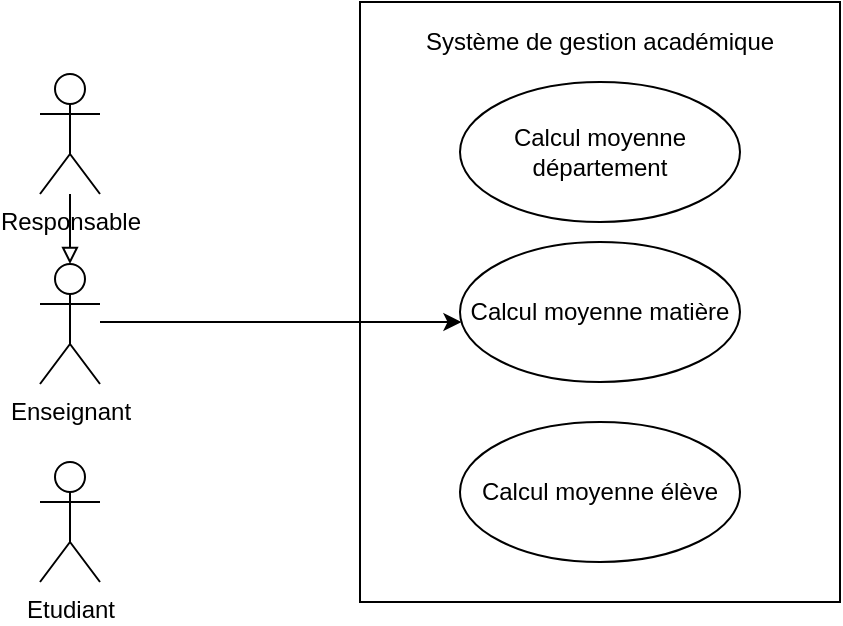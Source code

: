 <mxfile version="14.1.8" type="device" pages="6"><diagram id="t0nLAweJrWtjm1WG_hif" name="Diagramme des cas d'utillisation itération 1"><mxGraphModel dx="716" dy="446" grid="1" gridSize="10" guides="1" tooltips="1" connect="1" arrows="1" fold="1" page="1" pageScale="1" pageWidth="827" pageHeight="1169" math="0" shadow="0"><root><mxCell id="0"/><mxCell id="1" parent="0"/><mxCell id="6NrU8zqhNnkIYTz4IucT-16" value="" style="group" vertex="1" connectable="0" parent="1"><mxGeometry x="270" y="180" width="240" height="300" as="geometry"/></mxCell><mxCell id="rOESYHai6H4tMUn8oIGn-1" value="" style="rounded=0;whiteSpace=wrap;html=1;container=0;" vertex="1" parent="6NrU8zqhNnkIYTz4IucT-16"><mxGeometry width="240" height="300" as="geometry"/></mxCell><mxCell id="rOESYHai6H4tMUn8oIGn-2" value="Système de gestion académique" style="text;html=1;strokeColor=none;fillColor=none;align=center;verticalAlign=middle;whiteSpace=wrap;rounded=0;container=0;" vertex="1" parent="6NrU8zqhNnkIYTz4IucT-16"><mxGeometry x="20" y="10" width="200" height="20" as="geometry"/></mxCell><mxCell id="6NrU8zqhNnkIYTz4IucT-7" value="Calcul moyenne département" style="ellipse;whiteSpace=wrap;html=1;container=0;" vertex="1" parent="6NrU8zqhNnkIYTz4IucT-16"><mxGeometry x="50" y="40" width="140" height="70" as="geometry"/></mxCell><mxCell id="6NrU8zqhNnkIYTz4IucT-12" value="Calcul moyenne matière" style="ellipse;whiteSpace=wrap;html=1;container=0;" vertex="1" parent="6NrU8zqhNnkIYTz4IucT-16"><mxGeometry x="50" y="120" width="140" height="70" as="geometry"/></mxCell><mxCell id="6NrU8zqhNnkIYTz4IucT-14" value="Calcul moyenne élève" style="ellipse;whiteSpace=wrap;html=1;container=0;" vertex="1" parent="6NrU8zqhNnkIYTz4IucT-16"><mxGeometry x="50" y="210" width="140" height="70" as="geometry"/></mxCell><mxCell id="6NrU8zqhNnkIYTz4IucT-15" style="edgeStyle=orthogonalEdgeStyle;rounded=0;orthogonalLoop=1;jettySize=auto;html=1;endArrow=classic;endFill=1;" edge="1" parent="1" source="6NrU8zqhNnkIYTz4IucT-1" target="6NrU8zqhNnkIYTz4IucT-12"><mxGeometry relative="1" as="geometry"><Array as="points"><mxPoint x="220" y="340"/><mxPoint x="220" y="340"/></Array></mxGeometry></mxCell><mxCell id="6NrU8zqhNnkIYTz4IucT-1" value="Enseignant" style="shape=umlActor;verticalLabelPosition=bottom;verticalAlign=top;html=1;outlineConnect=0;" vertex="1" parent="1"><mxGeometry x="110" y="311" width="30" height="60" as="geometry"/></mxCell><mxCell id="6NrU8zqhNnkIYTz4IucT-2" value="Etudiant" style="shape=umlActor;verticalLabelPosition=bottom;verticalAlign=top;html=1;outlineConnect=0;" vertex="1" parent="1"><mxGeometry x="110" y="410" width="30" height="60" as="geometry"/></mxCell><mxCell id="6NrU8zqhNnkIYTz4IucT-4" style="edgeStyle=orthogonalEdgeStyle;rounded=0;orthogonalLoop=1;jettySize=auto;html=1;endArrow=block;endFill=0;" edge="1" parent="1" source="6NrU8zqhNnkIYTz4IucT-3" target="6NrU8zqhNnkIYTz4IucT-1"><mxGeometry relative="1" as="geometry"/></mxCell><mxCell id="6NrU8zqhNnkIYTz4IucT-3" value="Responsable" style="shape=umlActor;verticalLabelPosition=bottom;verticalAlign=top;html=1;outlineConnect=0;" vertex="1" parent="1"><mxGeometry x="110" y="216" width="30" height="60" as="geometry"/></mxCell></root></mxGraphModel></diagram><diagram id="BPK_5oS20GcKN4PGI3wQ" name="Diagramme d'activité du cas Calcul moyenne matière"><mxGraphModel dx="865" dy="539" grid="1" gridSize="10" guides="1" tooltips="1" connect="1" arrows="1" fold="1" page="1" pageScale="1" pageWidth="827" pageHeight="1169" math="0" shadow="0"><root><mxCell id="o8SvOxIQGwphfGYfgvZF-0"/><mxCell id="o8SvOxIQGwphfGYfgvZF-1" parent="o8SvOxIQGwphfGYfgvZF-0"/><mxCell id="xnG4-4wsSPdks9NXpJ05-8" value="Enseignant" style="swimlane;" vertex="1" parent="o8SvOxIQGwphfGYfgvZF-1"><mxGeometry y="200" width="240" height="340" as="geometry"><mxRectangle x="120" y="200" width="90" height="23" as="alternateBounds"/></mxGeometry></mxCell><mxCell id="xnG4-4wsSPdks9NXpJ05-14" style="edgeStyle=orthogonalEdgeStyle;rounded=0;orthogonalLoop=1;jettySize=auto;html=1;endArrow=classic;endFill=1;" edge="1" parent="xnG4-4wsSPdks9NXpJ05-8" source="xnG4-4wsSPdks9NXpJ05-10" target="xnG4-4wsSPdks9NXpJ05-13"><mxGeometry relative="1" as="geometry"/></mxCell><mxCell id="xnG4-4wsSPdks9NXpJ05-10" value="" style="ellipse;fillColor=#000000;strokeColor=none;" vertex="1" parent="xnG4-4wsSPdks9NXpJ05-8"><mxGeometry x="105" y="40" width="30" height="30" as="geometry"/></mxCell><mxCell id="xnG4-4wsSPdks9NXpJ05-13" value="Fournir matière" style="html=1;align=center;verticalAlign=top;rounded=1;absoluteArcSize=1;arcSize=10;dashed=0;" vertex="1" parent="xnG4-4wsSPdks9NXpJ05-8"><mxGeometry x="50" y="120" width="140" height="40" as="geometry"/></mxCell><mxCell id="xnG4-4wsSPdks9NXpJ05-9" value="SGA" style="swimlane;" vertex="1" parent="o8SvOxIQGwphfGYfgvZF-1"><mxGeometry x="240" y="200" width="240" height="340" as="geometry"><mxRectangle x="120" y="200" width="90" height="23" as="alternateBounds"/></mxGeometry></mxCell><mxCell id="xnG4-4wsSPdks9NXpJ05-18" style="edgeStyle=orthogonalEdgeStyle;rounded=0;orthogonalLoop=1;jettySize=auto;html=1;endArrow=classic;endFill=1;" edge="1" parent="xnG4-4wsSPdks9NXpJ05-9" source="xnG4-4wsSPdks9NXpJ05-15" target="xnG4-4wsSPdks9NXpJ05-16"><mxGeometry relative="1" as="geometry"/></mxCell><mxCell id="xnG4-4wsSPdks9NXpJ05-15" value="Récupérer les notes" style="html=1;align=center;verticalAlign=top;rounded=1;absoluteArcSize=1;arcSize=10;dashed=0;" vertex="1" parent="xnG4-4wsSPdks9NXpJ05-9"><mxGeometry x="50" y="120" width="140" height="40" as="geometry"/></mxCell><mxCell id="xnG4-4wsSPdks9NXpJ05-30" style="edgeStyle=orthogonalEdgeStyle;rounded=0;orthogonalLoop=1;jettySize=auto;html=1;dashed=1;endArrow=classic;endFill=1;" edge="1" parent="xnG4-4wsSPdks9NXpJ05-9" source="xnG4-4wsSPdks9NXpJ05-16" target="xnG4-4wsSPdks9NXpJ05-29"><mxGeometry relative="1" as="geometry"><Array as="points"><mxPoint x="200" y="220"/></Array></mxGeometry></mxCell><mxCell id="xnG4-4wsSPdks9NXpJ05-31" value="crée" style="edgeLabel;html=1;align=center;verticalAlign=middle;resizable=0;points=[];" vertex="1" connectable="0" parent="xnG4-4wsSPdks9NXpJ05-30"><mxGeometry x="-0.278" relative="1" as="geometry"><mxPoint x="20" as="offset"/></mxGeometry></mxCell><mxCell id="xnG4-4wsSPdks9NXpJ05-33" style="edgeStyle=orthogonalEdgeStyle;rounded=0;orthogonalLoop=1;jettySize=auto;html=1;endArrow=classic;endFill=1;" edge="1" parent="xnG4-4wsSPdks9NXpJ05-9" source="xnG4-4wsSPdks9NXpJ05-16" target="xnG4-4wsSPdks9NXpJ05-32"><mxGeometry relative="1" as="geometry"/></mxCell><mxCell id="xnG4-4wsSPdks9NXpJ05-16" value="Calculer la moyenne" style="html=1;align=center;verticalAlign=top;rounded=1;absoluteArcSize=1;arcSize=10;dashed=0;" vertex="1" parent="xnG4-4wsSPdks9NXpJ05-9"><mxGeometry x="50" y="200" width="140" height="40" as="geometry"/></mxCell><mxCell id="xnG4-4wsSPdks9NXpJ05-20" style="edgeStyle=orthogonalEdgeStyle;rounded=0;orthogonalLoop=1;jettySize=auto;html=1;endArrow=classic;endFill=1;dashed=1;" edge="1" parent="xnG4-4wsSPdks9NXpJ05-9" source="xnG4-4wsSPdks9NXpJ05-19" target="xnG4-4wsSPdks9NXpJ05-15"><mxGeometry relative="1" as="geometry"/></mxCell><mxCell id="xnG4-4wsSPdks9NXpJ05-21" value="utilise" style="edgeLabel;html=1;align=center;verticalAlign=middle;resizable=0;points=[];" vertex="1" connectable="0" parent="xnG4-4wsSPdks9NXpJ05-20"><mxGeometry x="-0.237" y="-2" relative="1" as="geometry"><mxPoint x="22" as="offset"/></mxGeometry></mxCell><mxCell id="xnG4-4wsSPdks9NXpJ05-19" value="&lt;u&gt;:Note&lt;/u&gt;" style="html=1;" vertex="1" parent="xnG4-4wsSPdks9NXpJ05-9"><mxGeometry x="80" y="40" width="80" height="40" as="geometry"/></mxCell><mxCell id="xnG4-4wsSPdks9NXpJ05-29" value="&lt;u&gt;:Note&lt;/u&gt;" style="html=1;" vertex="1" parent="xnG4-4wsSPdks9NXpJ05-9"><mxGeometry x="160" y="270" width="80" height="40" as="geometry"/></mxCell><mxCell id="xnG4-4wsSPdks9NXpJ05-32" value="" style="ellipse;html=1;shape=endState;fillColor=#000000;strokeColor=#000000;" vertex="1" parent="xnG4-4wsSPdks9NXpJ05-9"><mxGeometry x="105" y="275" width="30" height="30" as="geometry"/></mxCell><mxCell id="xnG4-4wsSPdks9NXpJ05-17" style="edgeStyle=orthogonalEdgeStyle;rounded=0;orthogonalLoop=1;jettySize=auto;html=1;endArrow=classic;endFill=1;" edge="1" parent="o8SvOxIQGwphfGYfgvZF-1" source="xnG4-4wsSPdks9NXpJ05-13" target="xnG4-4wsSPdks9NXpJ05-15"><mxGeometry relative="1" as="geometry"/></mxCell></root></mxGraphModel></diagram><diagram id="ofcKqVXdun5YmXezWpFj" name="Diagramme de séquence pour les activités du cas Calcul moyenne matière"><mxGraphModel dx="716" dy="446" grid="1" gridSize="10" guides="1" tooltips="1" connect="1" arrows="1" fold="1" page="1" pageScale="1" pageWidth="827" pageHeight="1169" math="0" shadow="0"><root><mxCell id="QITVxn38UaZhMaPMxtXg-0"/><mxCell id="QITVxn38UaZhMaPMxtXg-1" parent="QITVxn38UaZhMaPMxtXg-0"/><mxCell id="BuEcPIKQdeO_tAYA2nUx-39" value="&lt;b&gt;loop&amp;nbsp; &lt;/b&gt;pour i dans&amp;nbsp;&lt;span style=&quot;text-align: center&quot;&gt;listeNote&lt;/span&gt;" style="shape=umlFrame;whiteSpace=wrap;html=1;width=170;height=20;align=left;" vertex="1" parent="QITVxn38UaZhMaPMxtXg-1"><mxGeometry x="510" y="360" width="380" height="140" as="geometry"/></mxCell><mxCell id="BuEcPIKQdeO_tAYA2nUx-0" value="Enseignant&lt;br&gt;" style="shape=umlLifeline;participant=umlActor;perimeter=lifelinePerimeter;whiteSpace=wrap;html=1;container=1;collapsible=0;recursiveResize=0;verticalAlign=top;spacingTop=36;outlineConnect=0;" vertex="1" parent="QITVxn38UaZhMaPMxtXg-1"><mxGeometry x="150" y="160" width="20" height="420" as="geometry"/></mxCell><mxCell id="BuEcPIKQdeO_tAYA2nUx-2" value="" style="html=1;points=[];perimeter=orthogonalPerimeter;" vertex="1" parent="BuEcPIKQdeO_tAYA2nUx-0"><mxGeometry x="5" y="80" width="10" height="20" as="geometry"/></mxCell><mxCell id="BuEcPIKQdeO_tAYA2nUx-73" value="" style="html=1;points=[];perimeter=orthogonalPerimeter;" vertex="1" parent="BuEcPIKQdeO_tAYA2nUx-0"><mxGeometry x="5" y="380" width="10" height="20" as="geometry"/></mxCell><mxCell id="BuEcPIKQdeO_tAYA2nUx-1" value="&lt;u&gt;:Matiere&lt;/u&gt;" style="shape=umlLifeline;perimeter=lifelinePerimeter;whiteSpace=wrap;html=1;container=1;collapsible=0;recursiveResize=0;outlineConnect=0;" vertex="1" parent="QITVxn38UaZhMaPMxtXg-1"><mxGeometry x="520" y="160" width="100" height="420" as="geometry"/></mxCell><mxCell id="BuEcPIKQdeO_tAYA2nUx-24" value="" style="html=1;points=[];perimeter=orthogonalPerimeter;" vertex="1" parent="BuEcPIKQdeO_tAYA2nUx-1"><mxGeometry x="45" y="170" width="10" height="20" as="geometry"/></mxCell><mxCell id="BuEcPIKQdeO_tAYA2nUx-30" value="" style="html=1;points=[];perimeter=orthogonalPerimeter;" vertex="1" parent="BuEcPIKQdeO_tAYA2nUx-1"><mxGeometry x="45" y="250" width="10" height="20" as="geometry"/></mxCell><mxCell id="BuEcPIKQdeO_tAYA2nUx-35" value="" style="html=1;points=[];perimeter=orthogonalPerimeter;" vertex="1" parent="BuEcPIKQdeO_tAYA2nUx-1"><mxGeometry x="45" y="280" width="10" height="20" as="geometry"/></mxCell><mxCell id="BuEcPIKQdeO_tAYA2nUx-62" value="" style="html=1;points=[];perimeter=orthogonalPerimeter;" vertex="1" parent="BuEcPIKQdeO_tAYA2nUx-1"><mxGeometry x="45" y="310" width="10" height="20" as="geometry"/></mxCell><mxCell id="BuEcPIKQdeO_tAYA2nUx-65" value="" style="html=1;points=[];perimeter=orthogonalPerimeter;" vertex="1" parent="BuEcPIKQdeO_tAYA2nUx-1"><mxGeometry x="45" y="350" width="10" height="20" as="geometry"/></mxCell><mxCell id="BuEcPIKQdeO_tAYA2nUx-69" value="" style="html=1;points=[];perimeter=orthogonalPerimeter;" vertex="1" parent="BuEcPIKQdeO_tAYA2nUx-1"><mxGeometry x="45" y="380" width="10" height="20" as="geometry"/></mxCell><mxCell id="BuEcPIKQdeO_tAYA2nUx-7" value="&lt;u&gt;:SGA&lt;/u&gt;" style="shape=umlLifeline;perimeter=lifelinePerimeter;whiteSpace=wrap;html=1;container=1;collapsible=0;recursiveResize=0;outlineConnect=0;" vertex="1" parent="QITVxn38UaZhMaPMxtXg-1"><mxGeometry x="270" y="160" width="100" height="420" as="geometry"/></mxCell><mxCell id="BuEcPIKQdeO_tAYA2nUx-8" value="" style="html=1;points=[];perimeter=orthogonalPerimeter;" vertex="1" parent="BuEcPIKQdeO_tAYA2nUx-7"><mxGeometry x="45" y="80" width="10" height="20" as="geometry"/></mxCell><mxCell id="BuEcPIKQdeO_tAYA2nUx-11" value="" style="html=1;points=[];perimeter=orthogonalPerimeter;" vertex="1" parent="BuEcPIKQdeO_tAYA2nUx-7"><mxGeometry x="45" y="110" width="10" height="20" as="geometry"/></mxCell><mxCell id="BuEcPIKQdeO_tAYA2nUx-16" value="" style="html=1;points=[];perimeter=orthogonalPerimeter;" vertex="1" parent="BuEcPIKQdeO_tAYA2nUx-7"><mxGeometry x="45" y="110" width="10" height="20" as="geometry"/></mxCell><mxCell id="BuEcPIKQdeO_tAYA2nUx-17" value="" style="html=1;points=[];perimeter=orthogonalPerimeter;" vertex="1" parent="BuEcPIKQdeO_tAYA2nUx-7"><mxGeometry x="45" y="140" width="10" height="20" as="geometry"/></mxCell><mxCell id="BuEcPIKQdeO_tAYA2nUx-21" value="" style="html=1;points=[];perimeter=orthogonalPerimeter;" vertex="1" parent="BuEcPIKQdeO_tAYA2nUx-7"><mxGeometry x="45" y="170" width="10" height="20" as="geometry"/></mxCell><mxCell id="BuEcPIKQdeO_tAYA2nUx-70" value="" style="html=1;points=[];perimeter=orthogonalPerimeter;" vertex="1" parent="BuEcPIKQdeO_tAYA2nUx-7"><mxGeometry x="45" y="380" width="10" height="20" as="geometry"/></mxCell><mxCell id="BuEcPIKQdeO_tAYA2nUx-9" style="edgeStyle=orthogonalEdgeStyle;rounded=0;orthogonalLoop=1;jettySize=auto;html=1;endArrow=classic;endFill=1;" edge="1" parent="QITVxn38UaZhMaPMxtXg-1" source="BuEcPIKQdeO_tAYA2nUx-2" target="BuEcPIKQdeO_tAYA2nUx-8"><mxGeometry relative="1" as="geometry"/></mxCell><mxCell id="BuEcPIKQdeO_tAYA2nUx-10" value="calculMoyenne(&lt;u&gt;:Matiere&lt;/u&gt;)" style="edgeLabel;html=1;align=center;verticalAlign=middle;resizable=0;points=[];" vertex="1" connectable="0" parent="BuEcPIKQdeO_tAYA2nUx-9"><mxGeometry x="-0.737" y="-1" relative="1" as="geometry"><mxPoint x="55" y="-11" as="offset"/></mxGeometry></mxCell><mxCell id="BuEcPIKQdeO_tAYA2nUx-12" value="&lt;u&gt;:Liste&amp;lt;Matiere&amp;gt;&lt;/u&gt;" style="shape=umlLifeline;perimeter=lifelinePerimeter;whiteSpace=wrap;html=1;container=1;collapsible=0;recursiveResize=0;outlineConnect=0;" vertex="1" parent="QITVxn38UaZhMaPMxtXg-1"><mxGeometry x="400" y="160" width="100" height="420" as="geometry"/></mxCell><mxCell id="BuEcPIKQdeO_tAYA2nUx-13" value="" style="html=1;points=[];perimeter=orthogonalPerimeter;" vertex="1" parent="BuEcPIKQdeO_tAYA2nUx-12"><mxGeometry x="45" y="110" width="10" height="20" as="geometry"/></mxCell><mxCell id="BuEcPIKQdeO_tAYA2nUx-18" value="" style="html=1;points=[];perimeter=orthogonalPerimeter;" vertex="1" parent="BuEcPIKQdeO_tAYA2nUx-12"><mxGeometry x="45" y="140" width="10" height="20" as="geometry"/></mxCell><mxCell id="BuEcPIKQdeO_tAYA2nUx-14" style="edgeStyle=orthogonalEdgeStyle;rounded=0;orthogonalLoop=1;jettySize=auto;html=1;endArrow=classic;endFill=1;" edge="1" parent="QITVxn38UaZhMaPMxtXg-1" source="BuEcPIKQdeO_tAYA2nUx-11" target="BuEcPIKQdeO_tAYA2nUx-13"><mxGeometry relative="1" as="geometry"/></mxCell><mxCell id="BuEcPIKQdeO_tAYA2nUx-15" value="get(&lt;u&gt;:Matiere&lt;/u&gt;)" style="edgeLabel;html=1;align=center;verticalAlign=middle;resizable=0;points=[];" vertex="1" connectable="0" parent="BuEcPIKQdeO_tAYA2nUx-14"><mxGeometry x="-0.334" y="1" relative="1" as="geometry"><mxPoint x="15" y="-9" as="offset"/></mxGeometry></mxCell><mxCell id="BuEcPIKQdeO_tAYA2nUx-19" style="edgeStyle=orthogonalEdgeStyle;rounded=0;orthogonalLoop=1;jettySize=auto;html=1;endArrow=openThin;endFill=0;dashed=1;" edge="1" parent="QITVxn38UaZhMaPMxtXg-1" source="BuEcPIKQdeO_tAYA2nUx-18" target="BuEcPIKQdeO_tAYA2nUx-17"><mxGeometry relative="1" as="geometry"/></mxCell><mxCell id="BuEcPIKQdeO_tAYA2nUx-20" value="&lt;u&gt;:Matiere&lt;/u&gt;" style="edgeLabel;html=1;align=center;verticalAlign=middle;resizable=0;points=[];" vertex="1" connectable="0" parent="BuEcPIKQdeO_tAYA2nUx-19"><mxGeometry x="-0.092" y="1" relative="1" as="geometry"><mxPoint x="-10.67" y="-11" as="offset"/></mxGeometry></mxCell><mxCell id="BuEcPIKQdeO_tAYA2nUx-25" style="edgeStyle=orthogonalEdgeStyle;rounded=0;orthogonalLoop=1;jettySize=auto;html=1;endArrow=classic;endFill=1;" edge="1" parent="QITVxn38UaZhMaPMxtXg-1" source="BuEcPIKQdeO_tAYA2nUx-21" target="BuEcPIKQdeO_tAYA2nUx-24"><mxGeometry relative="1" as="geometry"/></mxCell><mxCell id="BuEcPIKQdeO_tAYA2nUx-26" value="calculMoyenne()" style="edgeLabel;html=1;align=center;verticalAlign=middle;resizable=0;points=[];" vertex="1" connectable="0" parent="BuEcPIKQdeO_tAYA2nUx-25"><mxGeometry x="-0.673" y="-1" relative="1" as="geometry"><mxPoint x="49.69" y="-11" as="offset"/></mxGeometry></mxCell><mxCell id="BuEcPIKQdeO_tAYA2nUx-27" value="&lt;u&gt;listeNote:Liste&amp;lt;Note&amp;gt;&lt;/u&gt;" style="shape=umlLifeline;perimeter=lifelinePerimeter;whiteSpace=wrap;html=1;container=1;collapsible=0;recursiveResize=0;outlineConnect=0;" vertex="1" parent="QITVxn38UaZhMaPMxtXg-1"><mxGeometry x="640" y="160" width="120" height="420" as="geometry"/></mxCell><mxCell id="BuEcPIKQdeO_tAYA2nUx-28" value="" style="html=1;points=[];perimeter=orthogonalPerimeter;" vertex="1" parent="BuEcPIKQdeO_tAYA2nUx-27"><mxGeometry x="55" y="250" width="10" height="20" as="geometry"/></mxCell><mxCell id="BuEcPIKQdeO_tAYA2nUx-36" value="" style="html=1;points=[];perimeter=orthogonalPerimeter;" vertex="1" parent="BuEcPIKQdeO_tAYA2nUx-27"><mxGeometry x="55" y="280" width="10" height="20" as="geometry"/></mxCell><mxCell id="BuEcPIKQdeO_tAYA2nUx-33" style="edgeStyle=orthogonalEdgeStyle;rounded=0;orthogonalLoop=1;jettySize=auto;html=1;endArrow=classic;endFill=1;" edge="1" parent="QITVxn38UaZhMaPMxtXg-1" source="BuEcPIKQdeO_tAYA2nUx-30" target="BuEcPIKQdeO_tAYA2nUx-28"><mxGeometry relative="1" as="geometry"/></mxCell><mxCell id="BuEcPIKQdeO_tAYA2nUx-34" value="get(i)" style="edgeLabel;html=1;align=center;verticalAlign=middle;resizable=0;points=[];" vertex="1" connectable="0" parent="BuEcPIKQdeO_tAYA2nUx-33"><mxGeometry x="-0.297" y="3" relative="1" as="geometry"><mxPoint x="16.38" y="-7" as="offset"/></mxGeometry></mxCell><mxCell id="BuEcPIKQdeO_tAYA2nUx-37" style="edgeStyle=orthogonalEdgeStyle;rounded=0;orthogonalLoop=1;jettySize=auto;html=1;endArrow=openThin;endFill=0;dashed=1;" edge="1" parent="QITVxn38UaZhMaPMxtXg-1" source="BuEcPIKQdeO_tAYA2nUx-36" target="BuEcPIKQdeO_tAYA2nUx-35"><mxGeometry relative="1" as="geometry"/></mxCell><mxCell id="BuEcPIKQdeO_tAYA2nUx-38" value="&lt;u&gt;i:Note&lt;/u&gt;" style="edgeLabel;html=1;align=center;verticalAlign=middle;resizable=0;points=[];" vertex="1" connectable="0" parent="BuEcPIKQdeO_tAYA2nUx-37"><mxGeometry x="0.272" relative="1" as="geometry"><mxPoint x="14.66" y="-10" as="offset"/></mxGeometry></mxCell><mxCell id="BuEcPIKQdeO_tAYA2nUx-45" value="&lt;u&gt;moyenne:Note&lt;/u&gt;" style="shape=umlLifeline;perimeter=lifelinePerimeter;whiteSpace=wrap;html=1;container=1;collapsible=0;recursiveResize=0;outlineConnect=0;" vertex="1" parent="QITVxn38UaZhMaPMxtXg-1"><mxGeometry x="790" y="280" width="100" height="300" as="geometry"/></mxCell><mxCell id="BuEcPIKQdeO_tAYA2nUx-49" value="" style="html=1;points=[];perimeter=orthogonalPerimeter;" vertex="1" parent="BuEcPIKQdeO_tAYA2nUx-45"><mxGeometry x="45" y="50" width="10" height="30" as="geometry"/></mxCell><mxCell id="OdL-e5IbGGLExuKGqhwS-0" value="" style="html=1;points=[];perimeter=orthogonalPerimeter;" vertex="1" parent="BuEcPIKQdeO_tAYA2nUx-45"><mxGeometry x="45" y="190" width="10" height="20" as="geometry"/></mxCell><mxCell id="BuEcPIKQdeO_tAYA2nUx-50" style="edgeStyle=orthogonalEdgeStyle;rounded=0;orthogonalLoop=1;jettySize=auto;html=1;endArrow=openThin;endFill=0;" edge="1" parent="QITVxn38UaZhMaPMxtXg-1" source="BuEcPIKQdeO_tAYA2nUx-24" target="BuEcPIKQdeO_tAYA2nUx-49"><mxGeometry relative="1" as="geometry"><mxPoint x="575" y="495" as="sourcePoint"/><mxPoint x="820" y="340" as="targetPoint"/><Array as="points"><mxPoint x="830" y="340"/><mxPoint x="830" y="340"/></Array></mxGeometry></mxCell><mxCell id="BuEcPIKQdeO_tAYA2nUx-51" value="creer()" style="edgeLabel;html=1;align=center;verticalAlign=middle;resizable=0;points=[];" vertex="1" connectable="0" parent="BuEcPIKQdeO_tAYA2nUx-50"><mxGeometry x="-0.359" y="1" relative="1" as="geometry"><mxPoint x="28.33" y="-14" as="offset"/></mxGeometry></mxCell><mxCell id="BuEcPIKQdeO_tAYA2nUx-71" style="edgeStyle=orthogonalEdgeStyle;rounded=0;orthogonalLoop=1;jettySize=auto;html=1;endArrow=openThin;endFill=0;dashed=1;" edge="1" parent="QITVxn38UaZhMaPMxtXg-1" source="BuEcPIKQdeO_tAYA2nUx-69" target="BuEcPIKQdeO_tAYA2nUx-70"><mxGeometry relative="1" as="geometry"/></mxCell><mxCell id="BuEcPIKQdeO_tAYA2nUx-72" value="moyenne" style="edgeLabel;html=1;align=center;verticalAlign=middle;resizable=0;points=[];" vertex="1" connectable="0" parent="BuEcPIKQdeO_tAYA2nUx-71"><mxGeometry x="0.162" y="-2" relative="1" as="geometry"><mxPoint x="19.43" y="-8" as="offset"/></mxGeometry></mxCell><mxCell id="BuEcPIKQdeO_tAYA2nUx-75" value="moyenne" style="edgeLabel;html=1;align=center;verticalAlign=middle;resizable=0;points=[];" vertex="1" connectable="0" parent="BuEcPIKQdeO_tAYA2nUx-71"><mxGeometry x="0.162" y="-2" relative="1" as="geometry"><mxPoint x="-185.57" y="-8" as="offset"/></mxGeometry></mxCell><mxCell id="BuEcPIKQdeO_tAYA2nUx-74" style="edgeStyle=orthogonalEdgeStyle;rounded=0;orthogonalLoop=1;jettySize=auto;html=1;dashed=1;endArrow=openThin;endFill=0;" edge="1" parent="QITVxn38UaZhMaPMxtXg-1" source="BuEcPIKQdeO_tAYA2nUx-70" target="BuEcPIKQdeO_tAYA2nUx-73"><mxGeometry relative="1" as="geometry"/></mxCell><mxCell id="BuEcPIKQdeO_tAYA2nUx-63" style="edgeStyle=orthogonalEdgeStyle;rounded=0;orthogonalLoop=1;jettySize=auto;html=1;endArrow=openThin;endFill=0;" edge="1" parent="QITVxn38UaZhMaPMxtXg-1" source="BuEcPIKQdeO_tAYA2nUx-62" target="OdL-e5IbGGLExuKGqhwS-0"><mxGeometry relative="1" as="geometry"/></mxCell><mxCell id="OdL-e5IbGGLExuKGqhwS-1" value="set(i.value()+moyenne.value())" style="edgeLabel;html=1;align=center;verticalAlign=middle;resizable=0;points=[];" vertex="1" connectable="0" parent="BuEcPIKQdeO_tAYA2nUx-63"><mxGeometry x="-0.134" relative="1" as="geometry"><mxPoint x="12.62" y="-10" as="offset"/></mxGeometry></mxCell><mxCell id="OdL-e5IbGGLExuKGqhwS-2" value="" style="html=1;points=[];perimeter=orthogonalPerimeter;" vertex="1" parent="QITVxn38UaZhMaPMxtXg-1"><mxGeometry x="835" y="510" width="10" height="20" as="geometry"/></mxCell><mxCell id="BuEcPIKQdeO_tAYA2nUx-66" style="edgeStyle=orthogonalEdgeStyle;rounded=0;orthogonalLoop=1;jettySize=auto;html=1;endArrow=openThin;endFill=0;" edge="1" parent="QITVxn38UaZhMaPMxtXg-1" source="BuEcPIKQdeO_tAYA2nUx-65" target="OdL-e5IbGGLExuKGqhwS-2"><mxGeometry relative="1" as="geometry"/></mxCell><mxCell id="BuEcPIKQdeO_tAYA2nUx-68" value="set(moyenne.value()/listeNote.length())" style="edgeLabel;html=1;align=center;verticalAlign=middle;resizable=0;points=[];" vertex="1" connectable="0" parent="BuEcPIKQdeO_tAYA2nUx-66"><mxGeometry x="-0.124" relative="1" as="geometry"><mxPoint x="21.19" y="-10" as="offset"/></mxGeometry></mxCell></root></mxGraphModel></diagram><diagram id="6Bs2dUbT2K-1oJLfaS7D" name="Diagramme d'objet à la fin de la séquence du cas Calcul moyenne matière"><mxGraphModel dx="865" dy="539" grid="1" gridSize="10" guides="1" tooltips="1" connect="1" arrows="1" fold="1" page="1" pageScale="1" pageWidth="827" pageHeight="1169" math="0" shadow="0"><root><mxCell id="M09MtNyQoxTLF83k5no8-0"/><mxCell id="M09MtNyQoxTLF83k5no8-1" parent="M09MtNyQoxTLF83k5no8-0"/><mxCell id="zM0i-cwnzmRPzTG-0U-Y-0" value="&lt;u&gt;moyenne:Note&lt;/u&gt;" style="html=1;" vertex="1" parent="M09MtNyQoxTLF83k5no8-1"><mxGeometry x="359" y="280" width="110" height="50" as="geometry"/></mxCell><mxCell id="zM0i-cwnzmRPzTG-0U-Y-7" style="edgeStyle=orthogonalEdgeStyle;rounded=0;orthogonalLoop=1;jettySize=auto;html=1;endArrow=none;endFill=0;" edge="1" parent="M09MtNyQoxTLF83k5no8-1" source="zM0i-cwnzmRPzTG-0U-Y-1" target="zM0i-cwnzmRPzTG-0U-Y-0"><mxGeometry relative="1" as="geometry"/></mxCell><mxCell id="zM0i-cwnzmRPzTG-0U-Y-1" value="&lt;u&gt;:Matiere&lt;/u&gt;" style="html=1;" vertex="1" parent="M09MtNyQoxTLF83k5no8-1"><mxGeometry x="359" y="190" width="110" height="50" as="geometry"/></mxCell><mxCell id="zM0i-cwnzmRPzTG-0U-Y-2" value="&lt;u&gt;i:Note&lt;/u&gt;" style="html=1;" vertex="1" parent="M09MtNyQoxTLF83k5no8-1"><mxGeometry x="560" y="190" width="110" height="50" as="geometry"/></mxCell><mxCell id="zM0i-cwnzmRPzTG-0U-Y-3" value="&lt;u&gt;i:Note&lt;/u&gt;" style="html=1;" vertex="1" parent="M09MtNyQoxTLF83k5no8-1"><mxGeometry x="570" y="180" width="110" height="50" as="geometry"/></mxCell><mxCell id="zM0i-cwnzmRPzTG-0U-Y-4" value="&lt;u&gt;i:Note&lt;/u&gt;" style="html=1;" vertex="1" parent="M09MtNyQoxTLF83k5no8-1"><mxGeometry x="580" y="170" width="110" height="50" as="geometry"/></mxCell><mxCell id="zM0i-cwnzmRPzTG-0U-Y-6" style="edgeStyle=orthogonalEdgeStyle;rounded=0;orthogonalLoop=1;jettySize=auto;html=1;endArrow=none;endFill=0;" edge="1" parent="M09MtNyQoxTLF83k5no8-1" source="zM0i-cwnzmRPzTG-0U-Y-5" target="zM0i-cwnzmRPzTG-0U-Y-1"><mxGeometry relative="1" as="geometry"><Array as="points"><mxPoint x="645" y="150"/><mxPoint x="414" y="150"/></Array></mxGeometry></mxCell><mxCell id="zM0i-cwnzmRPzTG-0U-Y-5" value="&lt;u&gt;i:Note&lt;/u&gt;" style="html=1;" vertex="1" parent="M09MtNyQoxTLF83k5no8-1"><mxGeometry x="590" y="160" width="110" height="50" as="geometry"/></mxCell></root></mxGraphModel></diagram><diagram id="6wpsMAL9pPFx8fPXNwR1" name="Diagramme des classes pour le cas Calcul moyenne matière"><mxGraphModel dx="593" dy="370" grid="1" gridSize="10" guides="1" tooltips="1" connect="1" arrows="1" fold="1" page="1" pageScale="1" pageWidth="827" pageHeight="1169" math="0" shadow="0"><root><mxCell id="3GbQtJcd7PB2CAUbdkRQ-0"/><mxCell id="3GbQtJcd7PB2CAUbdkRQ-1" parent="3GbQtJcd7PB2CAUbdkRQ-0"/><mxCell id="3GbQtJcd7PB2CAUbdkRQ-7" style="edgeStyle=orthogonalEdgeStyle;rounded=0;orthogonalLoop=1;jettySize=auto;html=1;endArrow=none;endFill=0;" edge="1" parent="3GbQtJcd7PB2CAUbdkRQ-1" source="3GbQtJcd7PB2CAUbdkRQ-2" target="3GbQtJcd7PB2CAUbdkRQ-6"><mxGeometry relative="1" as="geometry"/></mxCell><mxCell id="3GbQtJcd7PB2CAUbdkRQ-8" value="évaluer" style="edgeLabel;html=1;align=center;verticalAlign=middle;resizable=0;points=[];" vertex="1" connectable="0" parent="3GbQtJcd7PB2CAUbdkRQ-7"><mxGeometry x="-0.253" y="-1" relative="1" as="geometry"><mxPoint x="17.62" y="-17" as="offset"/></mxGeometry></mxCell><mxCell id="3GbQtJcd7PB2CAUbdkRQ-9" value="1" style="edgeLabel;html=1;align=center;verticalAlign=middle;resizable=0;points=[];" vertex="1" connectable="0" parent="3GbQtJcd7PB2CAUbdkRQ-7"><mxGeometry x="-0.926" y="1" relative="1" as="geometry"><mxPoint y="-15" as="offset"/></mxGeometry></mxCell><mxCell id="3GbQtJcd7PB2CAUbdkRQ-10" value="1..*" style="edgeLabel;html=1;align=center;verticalAlign=middle;resizable=0;points=[];" vertex="1" connectable="0" parent="3GbQtJcd7PB2CAUbdkRQ-7"><mxGeometry x="0.706" relative="1" as="geometry"><mxPoint x="10.48" y="-16" as="offset"/></mxGeometry></mxCell><mxCell id="3GbQtJcd7PB2CAUbdkRQ-2" value="Matiere" style="swimlane;fontStyle=0;childLayout=stackLayout;horizontal=1;startSize=26;fillColor=none;horizontalStack=0;resizeParent=1;resizeParentMax=0;resizeLast=0;collapsible=1;marginBottom=0;" vertex="1" parent="3GbQtJcd7PB2CAUbdkRQ-1"><mxGeometry x="240" y="252" width="140" height="86" as="geometry"/></mxCell><mxCell id="1cO1wbeX2EhU5HeOxFSR-0" value="- moyenne : réel" style="text;strokeColor=none;fillColor=none;align=left;verticalAlign=top;spacingLeft=4;spacingRight=4;overflow=hidden;rotatable=0;points=[[0,0.5],[1,0.5]];portConstraint=eastwest;" vertex="1" parent="3GbQtJcd7PB2CAUbdkRQ-2"><mxGeometry y="26" width="140" height="26" as="geometry"/></mxCell><mxCell id="ODCYSH1nEpGyzmz60G6v-0" value="" style="line;strokeWidth=1;fillColor=none;align=left;verticalAlign=middle;spacingTop=-1;spacingLeft=3;spacingRight=3;rotatable=0;labelPosition=right;points=[];portConstraint=eastwest;" vertex="1" parent="3GbQtJcd7PB2CAUbdkRQ-2"><mxGeometry y="52" width="140" height="8" as="geometry"/></mxCell><mxCell id="ODCYSH1nEpGyzmz60G6v-1" value="+ calculMoyenne():Note" style="text;strokeColor=none;fillColor=none;align=left;verticalAlign=top;spacingLeft=4;spacingRight=4;overflow=hidden;rotatable=0;points=[[0,0.5],[1,0.5]];portConstraint=eastwest;" vertex="1" parent="3GbQtJcd7PB2CAUbdkRQ-2"><mxGeometry y="60" width="140" height="26" as="geometry"/></mxCell><mxCell id="3GbQtJcd7PB2CAUbdkRQ-6" value="Note" style="swimlane;fontStyle=0;childLayout=stackLayout;horizontal=1;startSize=26;fillColor=none;horizontalStack=0;resizeParent=1;resizeParentMax=0;resizeLast=0;collapsible=1;marginBottom=0;" vertex="1" parent="3GbQtJcd7PB2CAUbdkRQ-1"><mxGeometry x="520" y="226" width="140" height="138" as="geometry"/></mxCell><mxCell id="0WVwuz2p7eB23D1HiIC4-2" value="- valeur : réel" style="text;strokeColor=none;fillColor=none;align=left;verticalAlign=top;spacingLeft=4;spacingRight=4;overflow=hidden;rotatable=0;points=[[0,0.5],[1,0.5]];portConstraint=eastwest;" vertex="1" parent="3GbQtJcd7PB2CAUbdkRQ-6"><mxGeometry y="26" width="140" height="26" as="geometry"/></mxCell><mxCell id="0ocvjx_KRHIarjuuhsbo-0" value="" style="line;strokeWidth=1;fillColor=none;align=left;verticalAlign=middle;spacingTop=-1;spacingLeft=3;spacingRight=3;rotatable=0;labelPosition=right;points=[];portConstraint=eastwest;" vertex="1" parent="3GbQtJcd7PB2CAUbdkRQ-6"><mxGeometry y="52" width="140" height="8" as="geometry"/></mxCell><mxCell id="0ocvjx_KRHIarjuuhsbo-1" value="-creer():Note" style="text;strokeColor=none;fillColor=none;align=left;verticalAlign=top;spacingLeft=4;spacingRight=4;overflow=hidden;rotatable=0;points=[[0,0.5],[1,0.5]];portConstraint=eastwest;" vertex="1" parent="3GbQtJcd7PB2CAUbdkRQ-6"><mxGeometry y="60" width="140" height="26" as="geometry"/></mxCell><mxCell id="0WVwuz2p7eB23D1HiIC4-0" value="+set(val:réel)" style="text;strokeColor=none;fillColor=none;align=left;verticalAlign=top;spacingLeft=4;spacingRight=4;overflow=hidden;rotatable=0;points=[[0,0.5],[1,0.5]];portConstraint=eastwest;" vertex="1" parent="3GbQtJcd7PB2CAUbdkRQ-6"><mxGeometry y="86" width="140" height="26" as="geometry"/></mxCell><mxCell id="0WVwuz2p7eB23D1HiIC4-1" value="+value():réel" style="text;strokeColor=none;fillColor=none;align=left;verticalAlign=top;spacingLeft=4;spacingRight=4;overflow=hidden;rotatable=0;points=[[0,0.5],[1,0.5]];portConstraint=eastwest;" vertex="1" parent="3GbQtJcd7PB2CAUbdkRQ-6"><mxGeometry y="112" width="140" height="26" as="geometry"/></mxCell></root></mxGraphModel></diagram><diagram id="P7wT7BKCB3JdrmyBESRN" name="Diagramme de classes d'implémentation"><mxGraphModel dx="1038" dy="647" grid="1" gridSize="10" guides="1" tooltips="1" connect="1" arrows="1" fold="1" page="1" pageScale="1" pageWidth="827" pageHeight="1169" math="0" shadow="0"><root><mxCell id="GwW_J_Ak3wQtgudGpIhU-0"/><mxCell id="GwW_J_Ak3wQtgudGpIhU-1" parent="GwW_J_Ak3wQtgudGpIhU-0"/><mxCell id="GwW_J_Ak3wQtgudGpIhU-2" style="edgeStyle=orthogonalEdgeStyle;rounded=0;orthogonalLoop=1;jettySize=auto;html=1;endArrow=none;endFill=0;" edge="1" parent="GwW_J_Ak3wQtgudGpIhU-1" source="GwW_J_Ak3wQtgudGpIhU-6" target="GwW_J_Ak3wQtgudGpIhU-11"><mxGeometry relative="1" as="geometry"/></mxCell><mxCell id="GwW_J_Ak3wQtgudGpIhU-3" value="évaluer" style="edgeLabel;html=1;align=center;verticalAlign=middle;resizable=0;points=[];" vertex="1" connectable="0" parent="GwW_J_Ak3wQtgudGpIhU-2"><mxGeometry x="-0.253" y="-1" relative="1" as="geometry"><mxPoint x="17.62" y="-17" as="offset"/></mxGeometry></mxCell><mxCell id="GwW_J_Ak3wQtgudGpIhU-4" value="1" style="edgeLabel;html=1;align=center;verticalAlign=middle;resizable=0;points=[];" vertex="1" connectable="0" parent="GwW_J_Ak3wQtgudGpIhU-2"><mxGeometry x="-0.926" y="1" relative="1" as="geometry"><mxPoint y="-15" as="offset"/></mxGeometry></mxCell><mxCell id="GwW_J_Ak3wQtgudGpIhU-5" value="1..*" style="edgeLabel;html=1;align=center;verticalAlign=middle;resizable=0;points=[];" vertex="1" connectable="0" parent="GwW_J_Ak3wQtgudGpIhU-2"><mxGeometry x="0.706" relative="1" as="geometry"><mxPoint x="10.48" y="-16" as="offset"/></mxGeometry></mxCell><mxCell id="GwW_J_Ak3wQtgudGpIhU-6" value="Matiere" style="swimlane;fontStyle=0;childLayout=stackLayout;horizontal=1;startSize=26;fillColor=none;horizontalStack=0;resizeParent=1;resizeParentMax=0;resizeLast=0;collapsible=1;marginBottom=0;" vertex="1" parent="GwW_J_Ak3wQtgudGpIhU-1"><mxGeometry x="270" y="436" width="140" height="112" as="geometry"/></mxCell><mxCell id="GwW_J_Ak3wQtgudGpIhU-7" value="- moyenne : réel" style="text;strokeColor=none;fillColor=none;align=left;verticalAlign=top;spacingLeft=4;spacingRight=4;overflow=hidden;rotatable=0;points=[[0,0.5],[1,0.5]];portConstraint=eastwest;" vertex="1" parent="GwW_J_Ak3wQtgudGpIhU-6"><mxGeometry y="26" width="140" height="26" as="geometry"/></mxCell><mxCell id="GwW_J_Ak3wQtgudGpIhU-8" value="- listeNote : Liste&lt;Note&gt;" style="text;strokeColor=none;fillColor=none;align=left;verticalAlign=top;spacingLeft=4;spacingRight=4;overflow=hidden;rotatable=0;points=[[0,0.5],[1,0.5]];portConstraint=eastwest;" vertex="1" parent="GwW_J_Ak3wQtgudGpIhU-6"><mxGeometry y="52" width="140" height="26" as="geometry"/></mxCell><mxCell id="GwW_J_Ak3wQtgudGpIhU-9" value="" style="line;strokeWidth=1;fillColor=none;align=left;verticalAlign=middle;spacingTop=-1;spacingLeft=3;spacingRight=3;rotatable=0;labelPosition=right;points=[];portConstraint=eastwest;" vertex="1" parent="GwW_J_Ak3wQtgudGpIhU-6"><mxGeometry y="78" width="140" height="8" as="geometry"/></mxCell><mxCell id="GwW_J_Ak3wQtgudGpIhU-10" value="+ calculMoyenne():Note" style="text;strokeColor=none;fillColor=none;align=left;verticalAlign=top;spacingLeft=4;spacingRight=4;overflow=hidden;rotatable=0;points=[[0,0.5],[1,0.5]];portConstraint=eastwest;" vertex="1" parent="GwW_J_Ak3wQtgudGpIhU-6"><mxGeometry y="86" width="140" height="26" as="geometry"/></mxCell><mxCell id="GwW_J_Ak3wQtgudGpIhU-11" value="Note" style="swimlane;fontStyle=0;childLayout=stackLayout;horizontal=1;startSize=26;fillColor=none;horizontalStack=0;resizeParent=1;resizeParentMax=0;resizeLast=0;collapsible=1;marginBottom=0;" vertex="1" parent="GwW_J_Ak3wQtgudGpIhU-1"><mxGeometry x="550" y="410" width="140" height="164" as="geometry"/></mxCell><mxCell id="GwW_J_Ak3wQtgudGpIhU-12" value="- valeur : réel" style="text;strokeColor=none;fillColor=none;align=left;verticalAlign=top;spacingLeft=4;spacingRight=4;overflow=hidden;rotatable=0;points=[[0,0.5],[1,0.5]];portConstraint=eastwest;" vertex="1" parent="GwW_J_Ak3wQtgudGpIhU-11"><mxGeometry y="26" width="140" height="26" as="geometry"/></mxCell><mxCell id="GwW_J_Ak3wQtgudGpIhU-13" value="- matiere : Matiere" style="text;strokeColor=none;align=left;verticalAlign=top;spacingLeft=4;spacingRight=4;overflow=hidden;rotatable=0;points=[[0,0.5],[1,0.5]];portConstraint=eastwest;" vertex="1" parent="GwW_J_Ak3wQtgudGpIhU-11"><mxGeometry y="52" width="140" height="26" as="geometry"/></mxCell><mxCell id="GwW_J_Ak3wQtgudGpIhU-14" value="" style="line;strokeWidth=1;fillColor=none;align=left;verticalAlign=middle;spacingTop=-1;spacingLeft=3;spacingRight=3;rotatable=0;labelPosition=right;points=[];portConstraint=eastwest;" vertex="1" parent="GwW_J_Ak3wQtgudGpIhU-11"><mxGeometry y="78" width="140" height="8" as="geometry"/></mxCell><mxCell id="GwW_J_Ak3wQtgudGpIhU-15" value="-creer():Note" style="text;strokeColor=none;fillColor=none;align=left;verticalAlign=top;spacingLeft=4;spacingRight=4;overflow=hidden;rotatable=0;points=[[0,0.5],[1,0.5]];portConstraint=eastwest;" vertex="1" parent="GwW_J_Ak3wQtgudGpIhU-11"><mxGeometry y="86" width="140" height="26" as="geometry"/></mxCell><mxCell id="GwW_J_Ak3wQtgudGpIhU-16" value="+set(val:réel)" style="text;strokeColor=none;fillColor=none;align=left;verticalAlign=top;spacingLeft=4;spacingRight=4;overflow=hidden;rotatable=0;points=[[0,0.5],[1,0.5]];portConstraint=eastwest;" vertex="1" parent="GwW_J_Ak3wQtgudGpIhU-11"><mxGeometry y="112" width="140" height="26" as="geometry"/></mxCell><mxCell id="GwW_J_Ak3wQtgudGpIhU-17" value="+value():réel" style="text;strokeColor=none;fillColor=none;align=left;verticalAlign=top;spacingLeft=4;spacingRight=4;overflow=hidden;rotatable=0;points=[[0,0.5],[1,0.5]];portConstraint=eastwest;" vertex="1" parent="GwW_J_Ak3wQtgudGpIhU-11"><mxGeometry y="138" width="140" height="26" as="geometry"/></mxCell></root></mxGraphModel></diagram></mxfile>